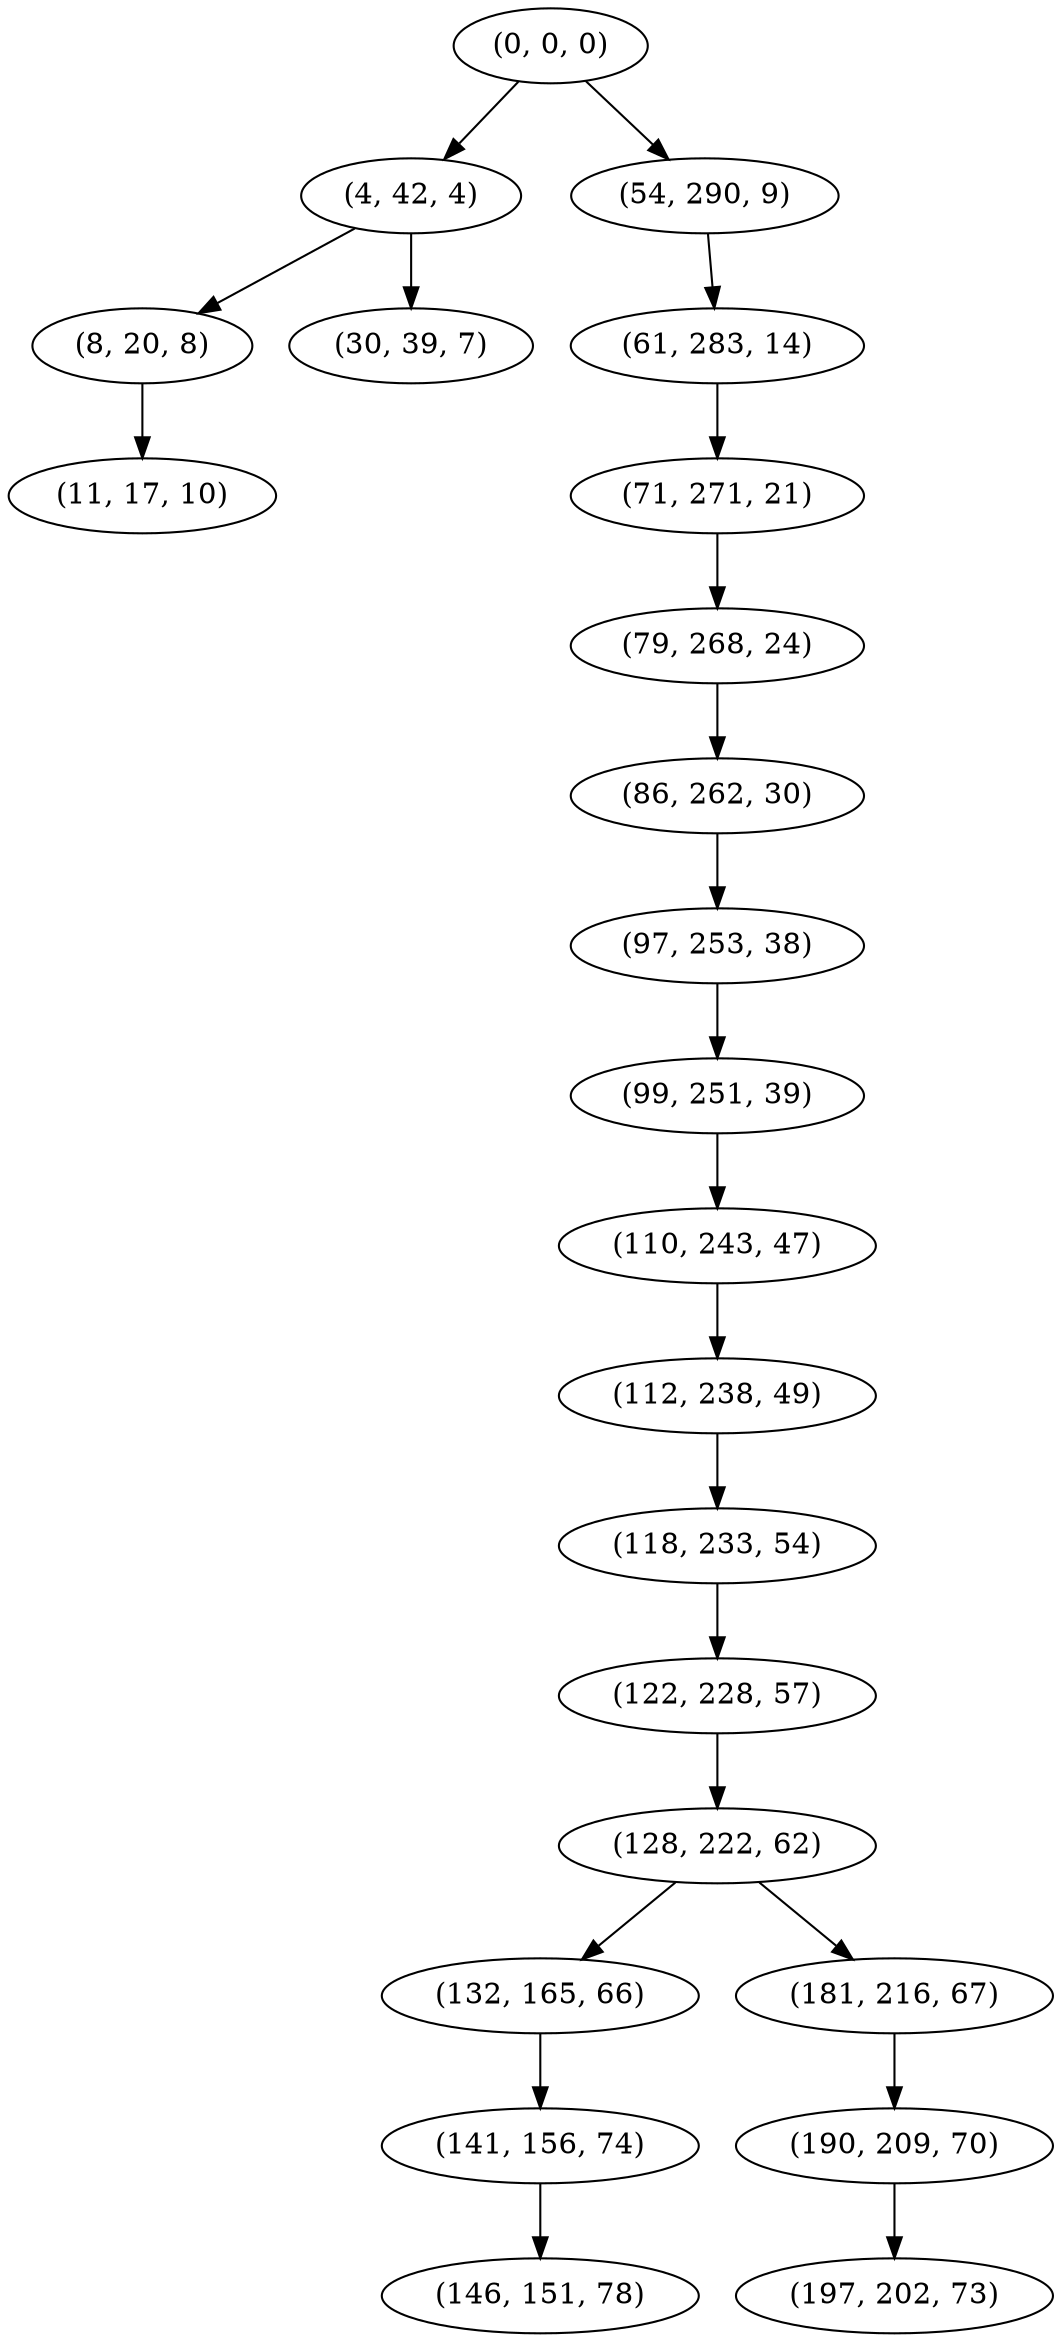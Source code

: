 digraph tree {
    "(0, 0, 0)";
    "(4, 42, 4)";
    "(8, 20, 8)";
    "(11, 17, 10)";
    "(30, 39, 7)";
    "(54, 290, 9)";
    "(61, 283, 14)";
    "(71, 271, 21)";
    "(79, 268, 24)";
    "(86, 262, 30)";
    "(97, 253, 38)";
    "(99, 251, 39)";
    "(110, 243, 47)";
    "(112, 238, 49)";
    "(118, 233, 54)";
    "(122, 228, 57)";
    "(128, 222, 62)";
    "(132, 165, 66)";
    "(141, 156, 74)";
    "(146, 151, 78)";
    "(181, 216, 67)";
    "(190, 209, 70)";
    "(197, 202, 73)";
    "(0, 0, 0)" -> "(4, 42, 4)";
    "(0, 0, 0)" -> "(54, 290, 9)";
    "(4, 42, 4)" -> "(8, 20, 8)";
    "(4, 42, 4)" -> "(30, 39, 7)";
    "(8, 20, 8)" -> "(11, 17, 10)";
    "(54, 290, 9)" -> "(61, 283, 14)";
    "(61, 283, 14)" -> "(71, 271, 21)";
    "(71, 271, 21)" -> "(79, 268, 24)";
    "(79, 268, 24)" -> "(86, 262, 30)";
    "(86, 262, 30)" -> "(97, 253, 38)";
    "(97, 253, 38)" -> "(99, 251, 39)";
    "(99, 251, 39)" -> "(110, 243, 47)";
    "(110, 243, 47)" -> "(112, 238, 49)";
    "(112, 238, 49)" -> "(118, 233, 54)";
    "(118, 233, 54)" -> "(122, 228, 57)";
    "(122, 228, 57)" -> "(128, 222, 62)";
    "(128, 222, 62)" -> "(132, 165, 66)";
    "(128, 222, 62)" -> "(181, 216, 67)";
    "(132, 165, 66)" -> "(141, 156, 74)";
    "(141, 156, 74)" -> "(146, 151, 78)";
    "(181, 216, 67)" -> "(190, 209, 70)";
    "(190, 209, 70)" -> "(197, 202, 73)";
}
